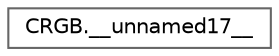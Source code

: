 digraph "Graphical Class Hierarchy"
{
 // LATEX_PDF_SIZE
  bgcolor="transparent";
  edge [fontname=Helvetica,fontsize=10,labelfontname=Helvetica,labelfontsize=10];
  node [fontname=Helvetica,fontsize=10,shape=box,height=0.2,width=0.4];
  rankdir="LR";
  Node0 [id="Node000000",label="CRGB.__unnamed17__",height=0.2,width=0.4,color="grey40", fillcolor="white", style="filled",URL="$db/d87/group___pixel_types.html#db/d36/union_c_r_g_b_8____unnamed17____",tooltip=" "];
}
